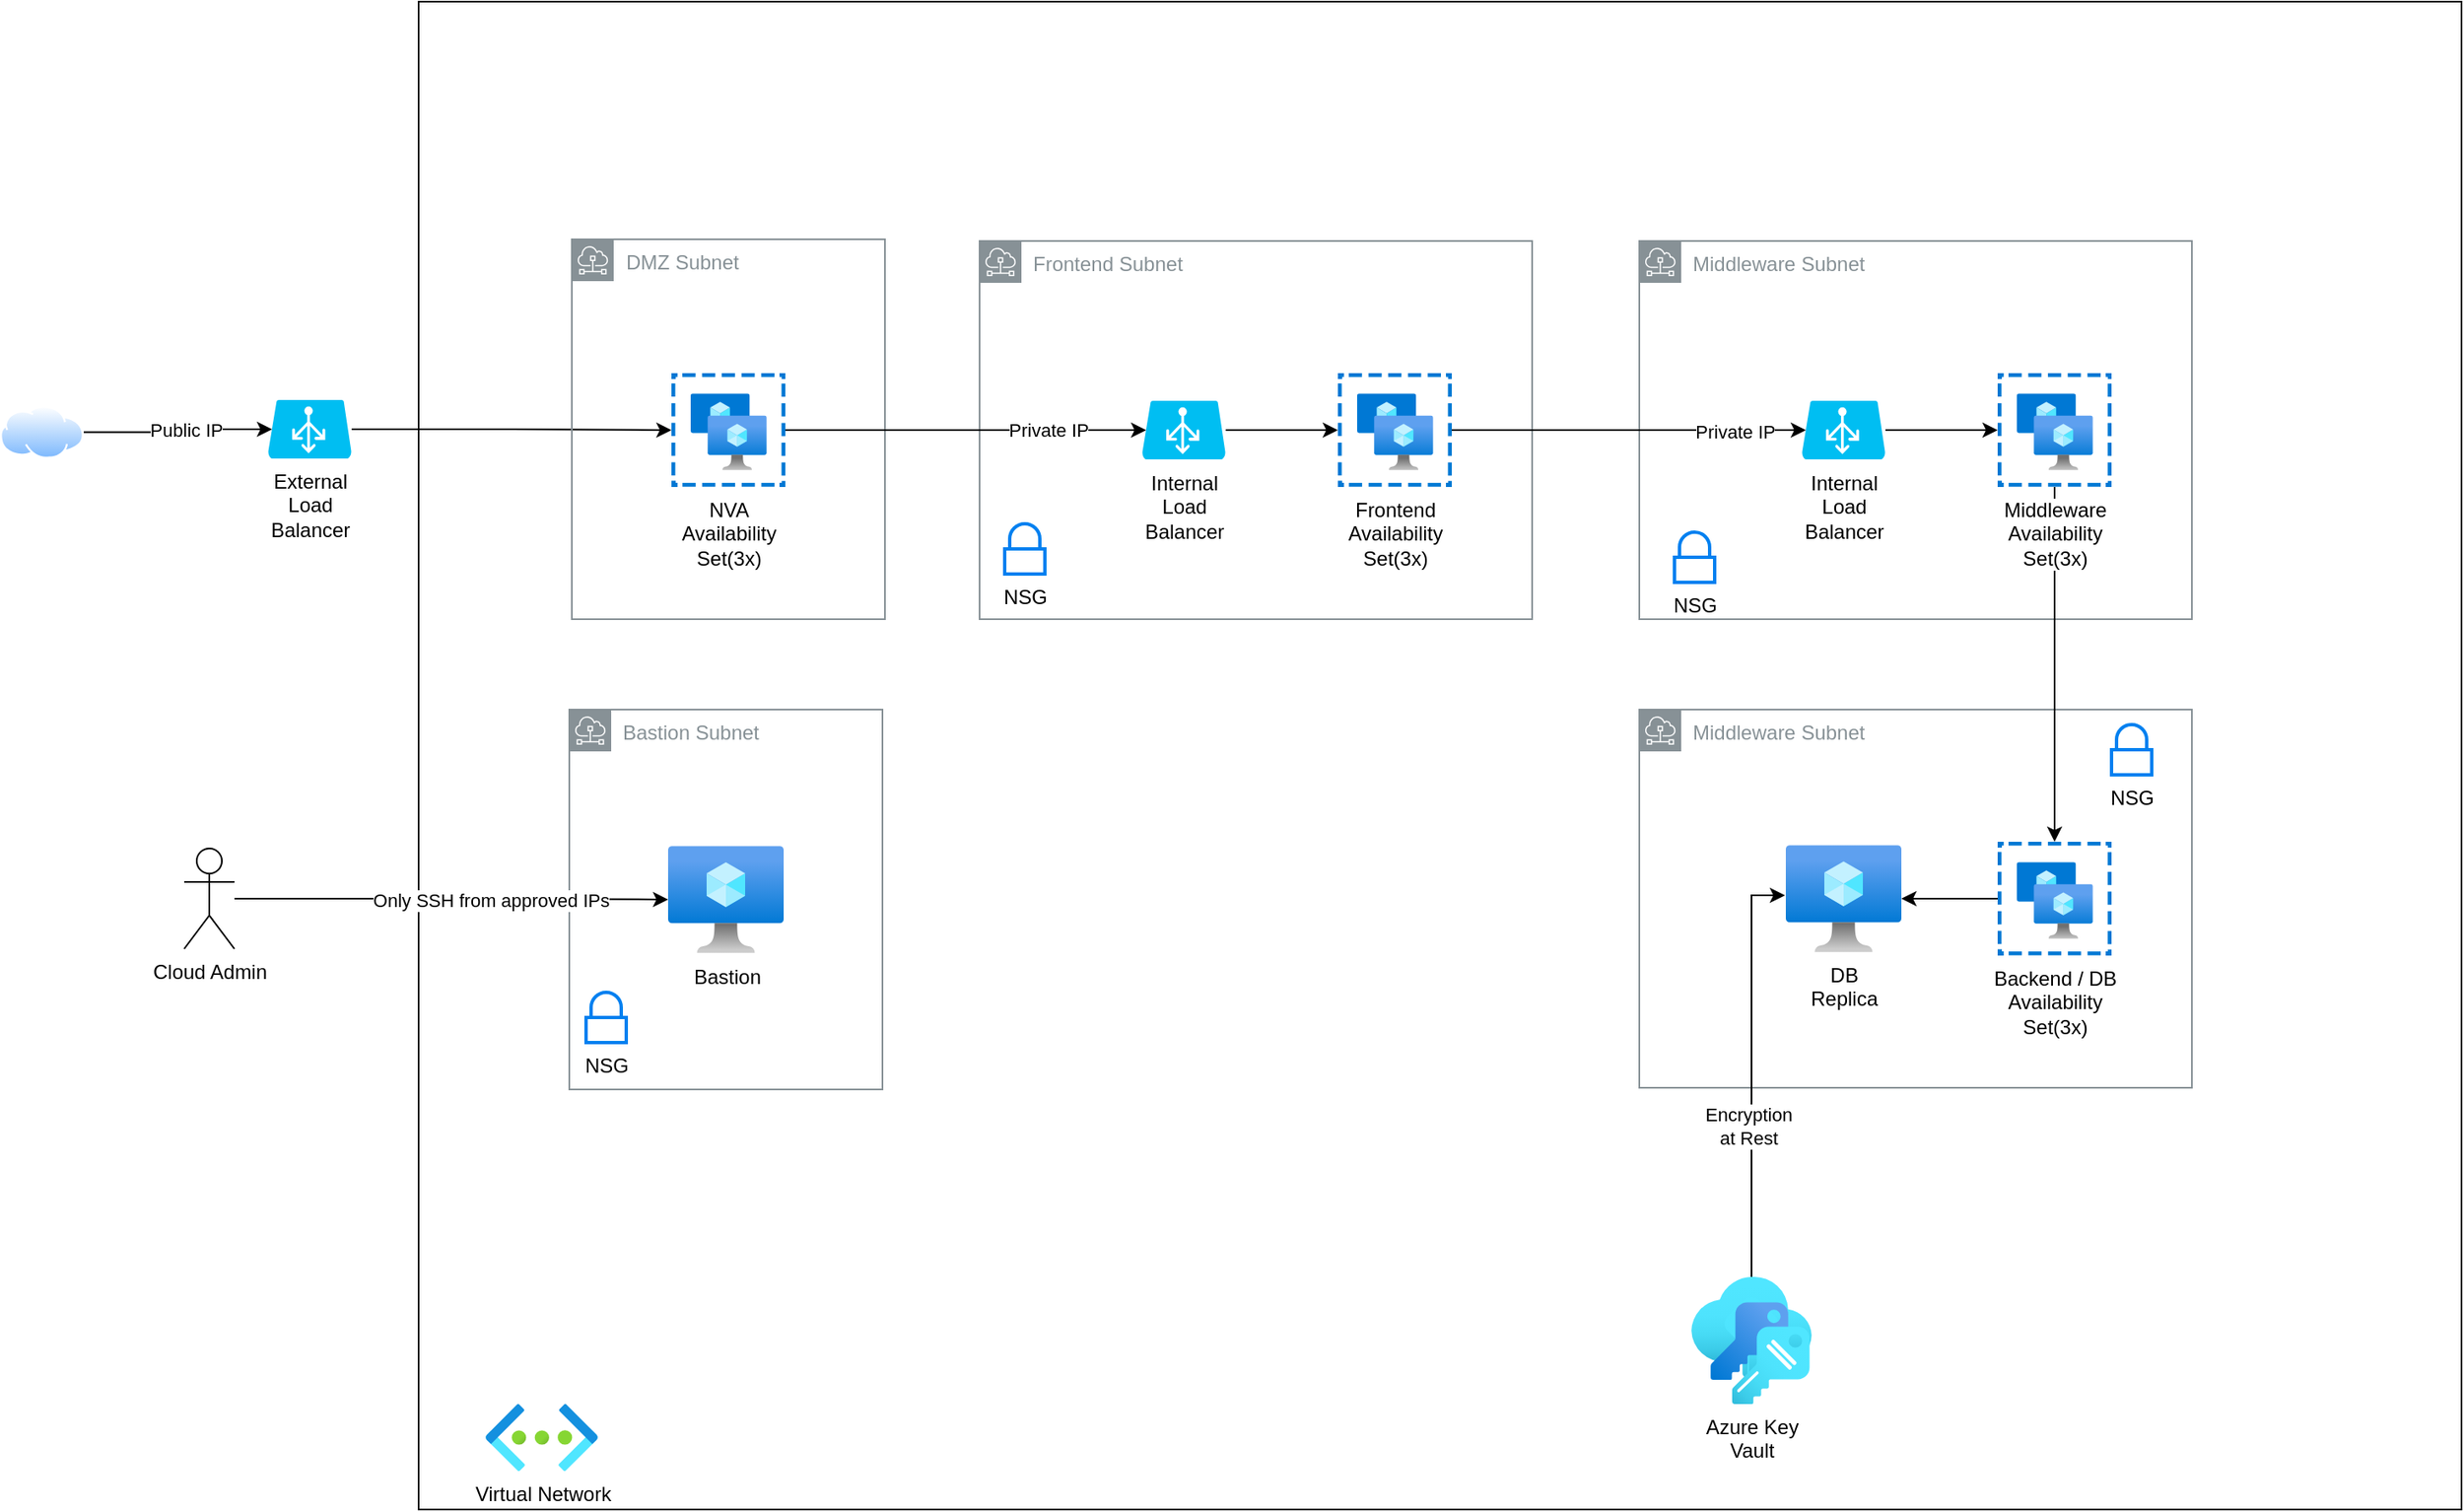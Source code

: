 <mxfile version="22.1.4" type="github">
  <diagram name="Seite-1" id="maiuEfRSI5jtlyw9wFW1">
    <mxGraphModel dx="3098" dy="1167" grid="1" gridSize="10" guides="1" tooltips="1" connect="1" arrows="1" fold="1" page="1" pageScale="1" pageWidth="827" pageHeight="1169" math="0" shadow="0">
      <root>
        <mxCell id="0" />
        <mxCell id="1" parent="0" />
        <mxCell id="jPx4Ep0A8AZzdhjCGJ2x-31" value="" style="whiteSpace=wrap;html=1;glass=0;fillColor=none;" vertex="1" parent="1">
          <mxGeometry x="-90" y="268" width="1220" height="901" as="geometry" />
        </mxCell>
        <mxCell id="jPx4Ep0A8AZzdhjCGJ2x-22" value="Middleware Subnet" style="sketch=0;outlineConnect=0;gradientColor=none;html=1;whiteSpace=wrap;fontSize=12;fontStyle=0;shape=mxgraph.aws4.group;grIcon=mxgraph.aws4.group_subnet;strokeColor=#879196;fillColor=none;verticalAlign=top;align=left;spacingLeft=30;fontColor=#879196;dashed=0;" vertex="1" parent="1">
          <mxGeometry x="639" y="691" width="330" height="226" as="geometry" />
        </mxCell>
        <mxCell id="jPx4Ep0A8AZzdhjCGJ2x-11" value="Middleware Subnet" style="sketch=0;outlineConnect=0;gradientColor=none;html=1;whiteSpace=wrap;fontSize=12;fontStyle=0;shape=mxgraph.aws4.group;grIcon=mxgraph.aws4.group_subnet;strokeColor=#879196;fillColor=none;verticalAlign=top;align=left;spacingLeft=30;fontColor=#879196;dashed=0;" vertex="1" parent="1">
          <mxGeometry x="639" y="411" width="330" height="226" as="geometry" />
        </mxCell>
        <mxCell id="jPx4Ep0A8AZzdhjCGJ2x-1" value="" style="image;aspect=fixed;perimeter=ellipsePerimeter;html=1;align=center;shadow=0;dashed=0;spacingTop=3;image=img/lib/active_directory/internet_cloud.svg;" vertex="1" parent="1">
          <mxGeometry x="-340" y="509.5" width="50" height="31.5" as="geometry" />
        </mxCell>
        <mxCell id="jPx4Ep0A8AZzdhjCGJ2x-54" style="edgeStyle=orthogonalEdgeStyle;rounded=0;orthogonalLoop=1;jettySize=auto;html=1;" edge="1" parent="1" source="jPx4Ep0A8AZzdhjCGJ2x-2" target="jPx4Ep0A8AZzdhjCGJ2x-49">
          <mxGeometry relative="1" as="geometry" />
        </mxCell>
        <mxCell id="jPx4Ep0A8AZzdhjCGJ2x-2" value="External&lt;br&gt;Load&lt;br&gt;Balancer" style="verticalLabelPosition=bottom;html=1;verticalAlign=top;align=center;strokeColor=none;fillColor=#00BEF2;shape=mxgraph.azure.azure_load_balancer;" vertex="1" parent="1">
          <mxGeometry x="-180" y="506" width="50" height="35" as="geometry" />
        </mxCell>
        <mxCell id="jPx4Ep0A8AZzdhjCGJ2x-3" style="edgeStyle=orthogonalEdgeStyle;rounded=0;orthogonalLoop=1;jettySize=auto;html=1;entryX=0.05;entryY=0.5;entryDx=0;entryDy=0;entryPerimeter=0;" edge="1" parent="1" source="jPx4Ep0A8AZzdhjCGJ2x-1" target="jPx4Ep0A8AZzdhjCGJ2x-2">
          <mxGeometry relative="1" as="geometry" />
        </mxCell>
        <mxCell id="jPx4Ep0A8AZzdhjCGJ2x-5" value="Public IP" style="edgeLabel;html=1;align=center;verticalAlign=middle;resizable=0;points=[];" vertex="1" connectable="0" parent="jPx4Ep0A8AZzdhjCGJ2x-3">
          <mxGeometry x="0.696" y="-2" relative="1" as="geometry">
            <mxPoint x="-35" y="-2" as="offset" />
          </mxGeometry>
        </mxCell>
        <mxCell id="jPx4Ep0A8AZzdhjCGJ2x-8" value="Virtual Network" style="image;aspect=fixed;html=1;points=[];align=center;fontSize=12;image=img/lib/azure2/networking/Virtual_Networks.svg;" vertex="1" parent="1">
          <mxGeometry x="-50" y="1106" width="67" height="40" as="geometry" />
        </mxCell>
        <mxCell id="jPx4Ep0A8AZzdhjCGJ2x-25" style="edgeStyle=orthogonalEdgeStyle;rounded=0;orthogonalLoop=1;jettySize=auto;html=1;" edge="1" parent="1" source="jPx4Ep0A8AZzdhjCGJ2x-10" target="jPx4Ep0A8AZzdhjCGJ2x-19">
          <mxGeometry relative="1" as="geometry" />
        </mxCell>
        <mxCell id="jPx4Ep0A8AZzdhjCGJ2x-10" value="Middleware&lt;br&gt;Availability&lt;br&gt;Set(3x)" style="image;aspect=fixed;html=1;points=[];align=center;fontSize=12;image=img/lib/azure2/compute/Availability_Sets.svg;" vertex="1" parent="1">
          <mxGeometry x="853" y="490" width="68" height="68" as="geometry" />
        </mxCell>
        <mxCell id="jPx4Ep0A8AZzdhjCGJ2x-15" style="edgeStyle=orthogonalEdgeStyle;rounded=0;orthogonalLoop=1;jettySize=auto;html=1;" edge="1" parent="1" source="jPx4Ep0A8AZzdhjCGJ2x-12" target="jPx4Ep0A8AZzdhjCGJ2x-10">
          <mxGeometry relative="1" as="geometry" />
        </mxCell>
        <mxCell id="jPx4Ep0A8AZzdhjCGJ2x-12" value="Internal&lt;br&gt;Load&lt;br&gt;Balancer" style="verticalLabelPosition=bottom;html=1;verticalAlign=top;align=center;strokeColor=none;fillColor=#00BEF2;shape=mxgraph.azure.azure_load_balancer;" vertex="1" parent="1">
          <mxGeometry x="736" y="506.5" width="50" height="35" as="geometry" />
        </mxCell>
        <mxCell id="jPx4Ep0A8AZzdhjCGJ2x-21" style="edgeStyle=orthogonalEdgeStyle;rounded=0;orthogonalLoop=1;jettySize=auto;html=1;" edge="1" parent="1" source="jPx4Ep0A8AZzdhjCGJ2x-19" target="jPx4Ep0A8AZzdhjCGJ2x-20">
          <mxGeometry relative="1" as="geometry" />
        </mxCell>
        <mxCell id="jPx4Ep0A8AZzdhjCGJ2x-19" value="Backend / DB&lt;br&gt;Availability&lt;br&gt;Set(3x)" style="image;aspect=fixed;html=1;points=[];align=center;fontSize=12;image=img/lib/azure2/compute/Availability_Sets.svg;" vertex="1" parent="1">
          <mxGeometry x="853" y="770" width="68" height="68" as="geometry" />
        </mxCell>
        <mxCell id="jPx4Ep0A8AZzdhjCGJ2x-20" value="DB&lt;br&gt;Replica" style="image;aspect=fixed;html=1;points=[];align=center;fontSize=12;image=img/lib/azure2/compute/Virtual_Machine.svg;" vertex="1" parent="1">
          <mxGeometry x="726.5" y="772" width="69" height="64" as="geometry" />
        </mxCell>
        <mxCell id="jPx4Ep0A8AZzdhjCGJ2x-29" value="NSG" style="html=1;verticalLabelPosition=bottom;align=center;labelBackgroundColor=#ffffff;verticalAlign=top;strokeWidth=2;strokeColor=#0080F0;shadow=0;dashed=0;shape=mxgraph.ios7.icons.locked;" vertex="1" parent="1">
          <mxGeometry x="921" y="700" width="24" height="30" as="geometry" />
        </mxCell>
        <mxCell id="jPx4Ep0A8AZzdhjCGJ2x-30" value="Azure Key&lt;br&gt;Vault" style="image;aspect=fixed;html=1;points=[];align=center;fontSize=12;image=img/lib/azure2/security/Keys.svg;" vertex="1" parent="1">
          <mxGeometry x="670" y="1030" width="72" height="76" as="geometry" />
        </mxCell>
        <mxCell id="jPx4Ep0A8AZzdhjCGJ2x-32" style="edgeStyle=orthogonalEdgeStyle;rounded=0;orthogonalLoop=1;jettySize=auto;html=1;entryX=-0.007;entryY=0.469;entryDx=0;entryDy=0;entryPerimeter=0;" edge="1" parent="1" source="jPx4Ep0A8AZzdhjCGJ2x-30" target="jPx4Ep0A8AZzdhjCGJ2x-20">
          <mxGeometry relative="1" as="geometry" />
        </mxCell>
        <mxCell id="jPx4Ep0A8AZzdhjCGJ2x-33" value="Encryption&lt;br&gt;at Rest" style="edgeLabel;html=1;align=center;verticalAlign=middle;resizable=0;points=[];" vertex="1" connectable="0" parent="jPx4Ep0A8AZzdhjCGJ2x-32">
          <mxGeometry x="-0.274" y="2" relative="1" as="geometry">
            <mxPoint as="offset" />
          </mxGeometry>
        </mxCell>
        <mxCell id="jPx4Ep0A8AZzdhjCGJ2x-41" value="Frontend Subnet" style="sketch=0;outlineConnect=0;gradientColor=none;html=1;whiteSpace=wrap;fontSize=12;fontStyle=0;shape=mxgraph.aws4.group;grIcon=mxgraph.aws4.group_subnet;strokeColor=#879196;fillColor=none;verticalAlign=top;align=left;spacingLeft=30;fontColor=#879196;dashed=0;" vertex="1" parent="1">
          <mxGeometry x="245" y="411" width="330" height="226" as="geometry" />
        </mxCell>
        <mxCell id="jPx4Ep0A8AZzdhjCGJ2x-42" value="&lt;div&gt;Frontend&lt;/div&gt;&lt;div&gt;Availability&lt;/div&gt;&lt;div&gt;Set(3x)&lt;/div&gt;" style="image;aspect=fixed;html=1;points=[];align=center;fontSize=12;image=img/lib/azure2/compute/Availability_Sets.svg;" vertex="1" parent="1">
          <mxGeometry x="459" y="490" width="68" height="68" as="geometry" />
        </mxCell>
        <mxCell id="jPx4Ep0A8AZzdhjCGJ2x-43" style="edgeStyle=orthogonalEdgeStyle;rounded=0;orthogonalLoop=1;jettySize=auto;html=1;" edge="1" parent="1" source="jPx4Ep0A8AZzdhjCGJ2x-44" target="jPx4Ep0A8AZzdhjCGJ2x-42">
          <mxGeometry relative="1" as="geometry" />
        </mxCell>
        <mxCell id="jPx4Ep0A8AZzdhjCGJ2x-44" value="Internal&lt;br&gt;Load&lt;br&gt;Balancer" style="verticalLabelPosition=bottom;html=1;verticalAlign=top;align=center;strokeColor=none;fillColor=#00BEF2;shape=mxgraph.azure.azure_load_balancer;" vertex="1" parent="1">
          <mxGeometry x="342" y="506.5" width="50" height="35" as="geometry" />
        </mxCell>
        <mxCell id="jPx4Ep0A8AZzdhjCGJ2x-46" style="edgeStyle=orthogonalEdgeStyle;rounded=0;orthogonalLoop=1;jettySize=auto;html=1;entryX=0.05;entryY=0.5;entryDx=0;entryDy=0;entryPerimeter=0;" edge="1" parent="1" source="jPx4Ep0A8AZzdhjCGJ2x-42" target="jPx4Ep0A8AZzdhjCGJ2x-12">
          <mxGeometry relative="1" as="geometry" />
        </mxCell>
        <mxCell id="jPx4Ep0A8AZzdhjCGJ2x-47" value="Private IP" style="edgeLabel;html=1;align=center;verticalAlign=middle;resizable=0;points=[];" vertex="1" connectable="0" parent="jPx4Ep0A8AZzdhjCGJ2x-46">
          <mxGeometry x="0.598" y="-1" relative="1" as="geometry">
            <mxPoint as="offset" />
          </mxGeometry>
        </mxCell>
        <mxCell id="jPx4Ep0A8AZzdhjCGJ2x-48" value="DMZ Subnet" style="sketch=0;outlineConnect=0;gradientColor=none;html=1;whiteSpace=wrap;fontSize=12;fontStyle=0;shape=mxgraph.aws4.group;grIcon=mxgraph.aws4.group_subnet;strokeColor=#879196;fillColor=none;verticalAlign=top;align=left;spacingLeft=30;fontColor=#879196;dashed=0;" vertex="1" parent="1">
          <mxGeometry x="1.5" y="410" width="187" height="227" as="geometry" />
        </mxCell>
        <mxCell id="jPx4Ep0A8AZzdhjCGJ2x-49" value="&lt;div&gt;NVA&lt;/div&gt;&lt;div&gt;Availability&lt;/div&gt;&lt;div&gt;Set(3x)&lt;/div&gt;" style="image;aspect=fixed;html=1;points=[];align=center;fontSize=12;image=img/lib/azure2/compute/Availability_Sets.svg;" vertex="1" parent="1">
          <mxGeometry x="61" y="490" width="68" height="68" as="geometry" />
        </mxCell>
        <mxCell id="jPx4Ep0A8AZzdhjCGJ2x-52" style="edgeStyle=orthogonalEdgeStyle;rounded=0;orthogonalLoop=1;jettySize=auto;html=1;entryX=0.05;entryY=0.5;entryDx=0;entryDy=0;entryPerimeter=0;" edge="1" parent="1" source="jPx4Ep0A8AZzdhjCGJ2x-49" target="jPx4Ep0A8AZzdhjCGJ2x-44">
          <mxGeometry relative="1" as="geometry" />
        </mxCell>
        <mxCell id="jPx4Ep0A8AZzdhjCGJ2x-53" value="Private IP" style="edgeLabel;html=1;align=center;verticalAlign=middle;resizable=0;points=[];" vertex="1" connectable="0" parent="jPx4Ep0A8AZzdhjCGJ2x-52">
          <mxGeometry x="0.729" y="-1" relative="1" as="geometry">
            <mxPoint x="-30" y="-1" as="offset" />
          </mxGeometry>
        </mxCell>
        <mxCell id="jPx4Ep0A8AZzdhjCGJ2x-55" value="NSG" style="html=1;verticalLabelPosition=bottom;align=center;labelBackgroundColor=#ffffff;verticalAlign=top;strokeWidth=2;strokeColor=#0080F0;shadow=0;dashed=0;shape=mxgraph.ios7.icons.locked;" vertex="1" parent="1">
          <mxGeometry x="660" y="585" width="24" height="30" as="geometry" />
        </mxCell>
        <mxCell id="jPx4Ep0A8AZzdhjCGJ2x-56" value="NSG" style="html=1;verticalLabelPosition=bottom;align=center;labelBackgroundColor=#ffffff;verticalAlign=top;strokeWidth=2;strokeColor=#0080F0;shadow=0;dashed=0;shape=mxgraph.ios7.icons.locked;" vertex="1" parent="1">
          <mxGeometry x="260" y="580" width="24" height="30" as="geometry" />
        </mxCell>
        <mxCell id="jPx4Ep0A8AZzdhjCGJ2x-57" value="Bastion Subnet" style="sketch=0;outlineConnect=0;gradientColor=none;html=1;whiteSpace=wrap;fontSize=12;fontStyle=0;shape=mxgraph.aws4.group;grIcon=mxgraph.aws4.group_subnet;strokeColor=#879196;fillColor=none;verticalAlign=top;align=left;spacingLeft=30;fontColor=#879196;dashed=0;" vertex="1" parent="1">
          <mxGeometry y="691" width="187" height="227" as="geometry" />
        </mxCell>
        <mxCell id="jPx4Ep0A8AZzdhjCGJ2x-60" value="Bastion" style="image;aspect=fixed;html=1;points=[];align=center;fontSize=12;image=img/lib/azure2/compute/Virtual_Machine.svg;" vertex="1" parent="1">
          <mxGeometry x="59" y="772.5" width="69" height="64" as="geometry" />
        </mxCell>
        <mxCell id="jPx4Ep0A8AZzdhjCGJ2x-62" style="edgeStyle=orthogonalEdgeStyle;rounded=0;orthogonalLoop=1;jettySize=auto;html=1;" edge="1" parent="1" source="jPx4Ep0A8AZzdhjCGJ2x-61" target="jPx4Ep0A8AZzdhjCGJ2x-60">
          <mxGeometry relative="1" as="geometry" />
        </mxCell>
        <mxCell id="jPx4Ep0A8AZzdhjCGJ2x-63" value="Only SSH from approved IPs" style="edgeLabel;html=1;align=center;verticalAlign=middle;resizable=0;points=[];" vertex="1" connectable="0" parent="jPx4Ep0A8AZzdhjCGJ2x-62">
          <mxGeometry x="0.175" y="1" relative="1" as="geometry">
            <mxPoint x="1" y="1" as="offset" />
          </mxGeometry>
        </mxCell>
        <mxCell id="jPx4Ep0A8AZzdhjCGJ2x-61" value="Cloud Admin" style="shape=umlActor;verticalLabelPosition=bottom;verticalAlign=top;html=1;outlineConnect=0;" vertex="1" parent="1">
          <mxGeometry x="-230" y="774" width="30" height="60" as="geometry" />
        </mxCell>
        <mxCell id="jPx4Ep0A8AZzdhjCGJ2x-64" value="NSG" style="html=1;verticalLabelPosition=bottom;align=center;labelBackgroundColor=#ffffff;verticalAlign=top;strokeWidth=2;strokeColor=#0080F0;shadow=0;dashed=0;shape=mxgraph.ios7.icons.locked;" vertex="1" parent="1">
          <mxGeometry x="10" y="860" width="24" height="30" as="geometry" />
        </mxCell>
      </root>
    </mxGraphModel>
  </diagram>
</mxfile>
